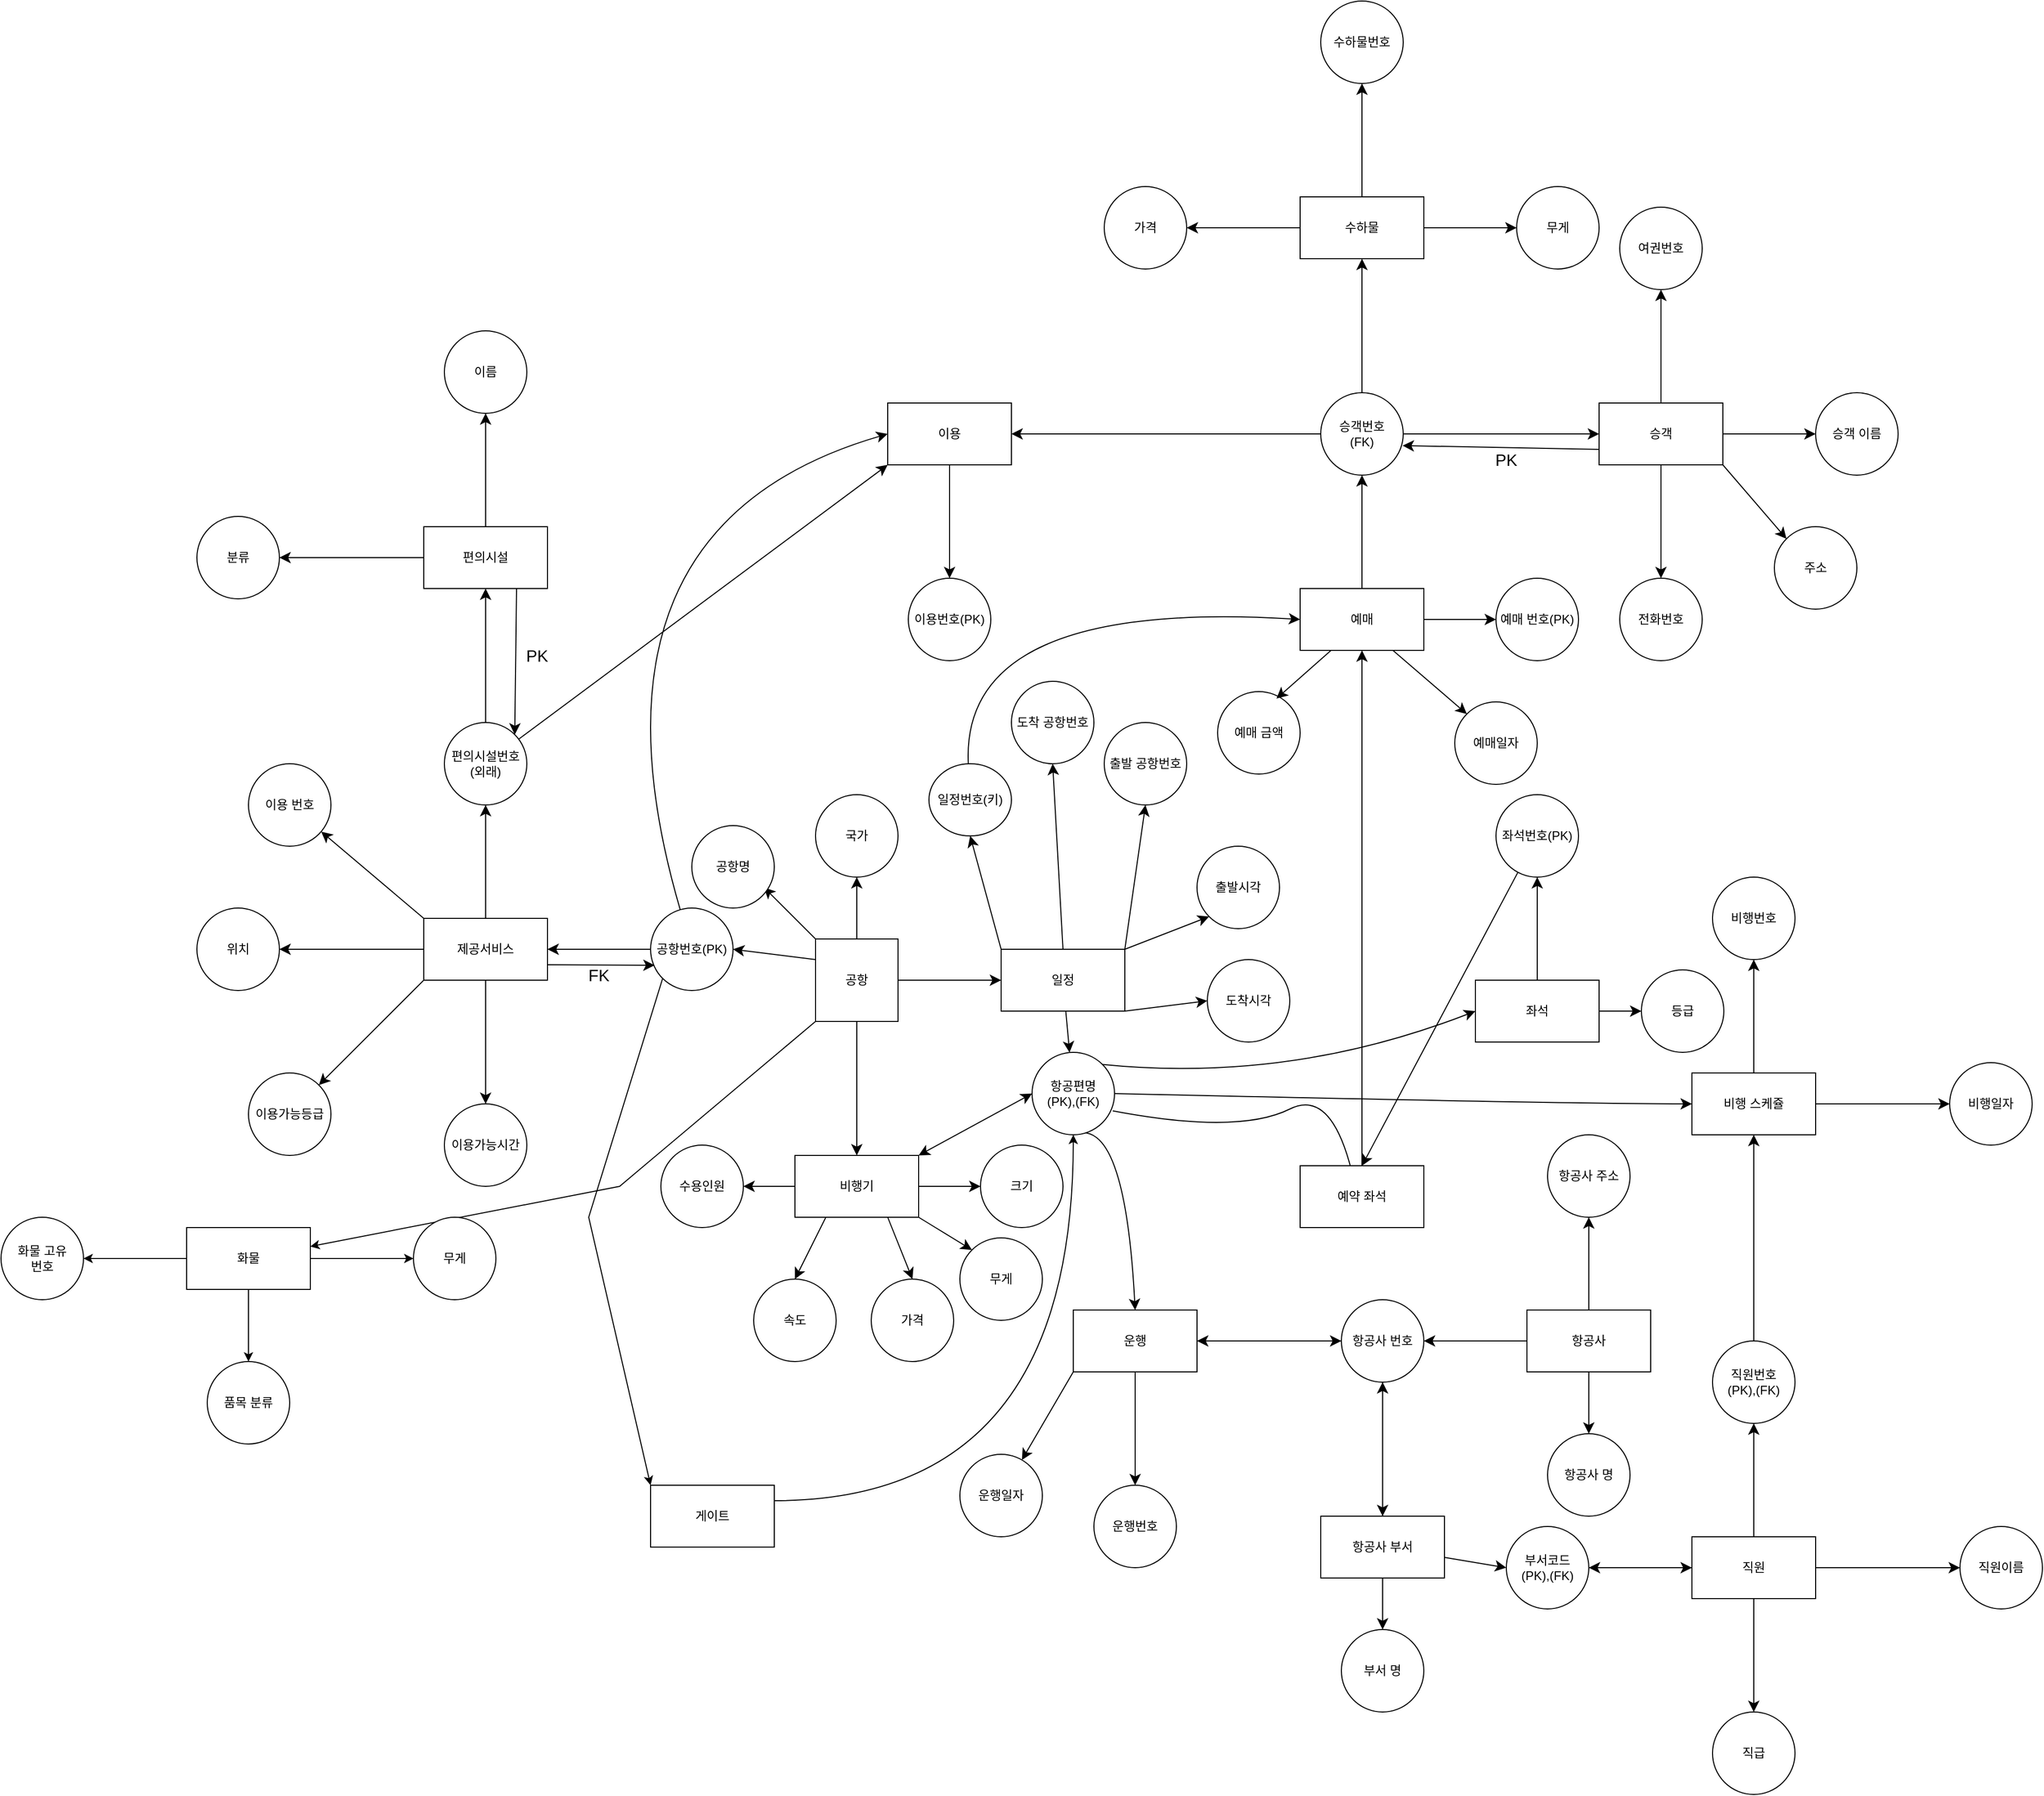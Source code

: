 <mxfile version="24.4.9" type="github">
  <diagram name="페이지-1" id="geKBbEWEFcXSWuYg8slL">
    <mxGraphModel dx="2420" dy="1989" grid="1" gridSize="10" guides="1" tooltips="1" connect="1" arrows="1" fold="1" page="1" pageScale="1" pageWidth="827" pageHeight="1169" math="0" shadow="0">
      <root>
        <mxCell id="0" />
        <mxCell id="1" parent="0" />
        <mxCell id="f2EloQLSNY7QdQ5oGlnk-49" style="edgeStyle=none;curved=1;rounded=0;orthogonalLoop=1;jettySize=auto;html=1;exitX=0.5;exitY=0;exitDx=0;exitDy=0;fontSize=12;startSize=8;endSize=8;entryX=0.5;entryY=1;entryDx=0;entryDy=0;" parent="1" source="ENQD_48EzkkRwFqRb7_J-4" target="f2EloQLSNY7QdQ5oGlnk-57" edge="1">
          <mxGeometry relative="1" as="geometry">
            <mxPoint x="490" y="310" as="targetPoint" />
          </mxGeometry>
        </mxCell>
        <mxCell id="f2EloQLSNY7QdQ5oGlnk-50" style="edgeStyle=none;curved=1;rounded=0;orthogonalLoop=1;jettySize=auto;html=1;exitX=0;exitY=0;exitDx=0;exitDy=0;fontSize=12;startSize=8;endSize=8;" parent="1" source="ENQD_48EzkkRwFqRb7_J-4" edge="1">
          <mxGeometry relative="1" as="geometry">
            <mxPoint x="310" y="310" as="targetPoint" />
          </mxGeometry>
        </mxCell>
        <mxCell id="f2EloQLSNY7QdQ5oGlnk-52" value="" style="edgeStyle=none;curved=1;rounded=0;orthogonalLoop=1;jettySize=auto;html=1;fontSize=12;startSize=8;endSize=8;" parent="1" source="ENQD_48EzkkRwFqRb7_J-4" target="f2EloQLSNY7QdQ5oGlnk-51" edge="1">
          <mxGeometry relative="1" as="geometry" />
        </mxCell>
        <mxCell id="f2EloQLSNY7QdQ5oGlnk-54" value="" style="edgeStyle=none;curved=1;rounded=0;orthogonalLoop=1;jettySize=auto;html=1;fontSize=12;startSize=8;endSize=8;" parent="1" source="ENQD_48EzkkRwFqRb7_J-4" target="f2EloQLSNY7QdQ5oGlnk-53" edge="1">
          <mxGeometry relative="1" as="geometry" />
        </mxCell>
        <mxCell id="f2EloQLSNY7QdQ5oGlnk-72" style="edgeStyle=none;curved=1;rounded=0;orthogonalLoop=1;jettySize=auto;html=1;exitX=0;exitY=0.25;exitDx=0;exitDy=0;fontSize=12;startSize=8;endSize=8;entryX=1;entryY=0.5;entryDx=0;entryDy=0;" parent="1" source="ENQD_48EzkkRwFqRb7_J-4" target="f2EloQLSNY7QdQ5oGlnk-73" edge="1">
          <mxGeometry relative="1" as="geometry">
            <mxPoint x="280" y="370" as="targetPoint" />
          </mxGeometry>
        </mxCell>
        <mxCell id="Eqzc0ICFEftdVkqXuRuC-3" style="edgeStyle=none;rounded=0;orthogonalLoop=1;jettySize=auto;html=1;exitX=0;exitY=1;exitDx=0;exitDy=0;" edge="1" parent="1" source="ENQD_48EzkkRwFqRb7_J-4" target="Eqzc0ICFEftdVkqXuRuC-4">
          <mxGeometry relative="1" as="geometry">
            <mxPoint x="-60" y="690" as="targetPoint" />
            <Array as="points">
              <mxPoint x="170" y="600" />
            </Array>
          </mxGeometry>
        </mxCell>
        <mxCell id="ENQD_48EzkkRwFqRb7_J-4" value="공항" style="whiteSpace=wrap;html=1;aspect=fixed;" parent="1" vertex="1">
          <mxGeometry x="360" y="360" width="80" height="80" as="geometry" />
        </mxCell>
        <mxCell id="f2EloQLSNY7QdQ5oGlnk-76" style="edgeStyle=none;curved=1;rounded=0;orthogonalLoop=1;jettySize=auto;html=1;exitX=1;exitY=1;exitDx=0;exitDy=0;fontSize=12;startSize=8;endSize=8;entryX=0;entryY=0;entryDx=0;entryDy=0;" parent="1" source="f2EloQLSNY7QdQ5oGlnk-51" target="f2EloQLSNY7QdQ5oGlnk-79" edge="1">
          <mxGeometry relative="1" as="geometry">
            <mxPoint x="510" y="670" as="targetPoint" />
          </mxGeometry>
        </mxCell>
        <mxCell id="f2EloQLSNY7QdQ5oGlnk-77" style="edgeStyle=none;curved=1;rounded=0;orthogonalLoop=1;jettySize=auto;html=1;exitX=0.75;exitY=1;exitDx=0;exitDy=0;fontSize=12;startSize=8;endSize=8;entryX=0.5;entryY=0;entryDx=0;entryDy=0;" parent="1" source="f2EloQLSNY7QdQ5oGlnk-51" target="f2EloQLSNY7QdQ5oGlnk-80" edge="1">
          <mxGeometry relative="1" as="geometry">
            <mxPoint x="430.105" y="690" as="targetPoint" />
          </mxGeometry>
        </mxCell>
        <mxCell id="f2EloQLSNY7QdQ5oGlnk-78" style="edgeStyle=none;curved=1;rounded=0;orthogonalLoop=1;jettySize=auto;html=1;exitX=0.25;exitY=1;exitDx=0;exitDy=0;fontSize=12;startSize=8;endSize=8;entryX=0.5;entryY=0;entryDx=0;entryDy=0;" parent="1" source="f2EloQLSNY7QdQ5oGlnk-51" target="f2EloQLSNY7QdQ5oGlnk-81" edge="1">
          <mxGeometry relative="1" as="geometry">
            <mxPoint x="370.105" y="690" as="targetPoint" />
          </mxGeometry>
        </mxCell>
        <mxCell id="f2EloQLSNY7QdQ5oGlnk-84" style="edgeStyle=none;curved=1;rounded=0;orthogonalLoop=1;jettySize=auto;html=1;entryX=0;entryY=0.5;entryDx=0;entryDy=0;fontSize=12;startSize=8;endSize=8;" parent="1" source="f2EloQLSNY7QdQ5oGlnk-51" target="f2EloQLSNY7QdQ5oGlnk-83" edge="1">
          <mxGeometry relative="1" as="geometry" />
        </mxCell>
        <mxCell id="f2EloQLSNY7QdQ5oGlnk-85" style="edgeStyle=none;curved=1;rounded=0;orthogonalLoop=1;jettySize=auto;html=1;fontSize=12;startSize=8;endSize=8;entryX=1;entryY=0.5;entryDx=0;entryDy=0;" parent="1" source="f2EloQLSNY7QdQ5oGlnk-51" target="f2EloQLSNY7QdQ5oGlnk-82" edge="1">
          <mxGeometry relative="1" as="geometry">
            <mxPoint x="300" y="600" as="targetPoint" />
          </mxGeometry>
        </mxCell>
        <mxCell id="f2EloQLSNY7QdQ5oGlnk-51" value="&lt;font style=&quot;vertical-align: inherit;&quot;&gt;&lt;font style=&quot;vertical-align: inherit;&quot;&gt;비행기&lt;/font&gt;&lt;/font&gt;" style="whiteSpace=wrap;html=1;" parent="1" vertex="1">
          <mxGeometry x="340" y="570" width="120" height="60" as="geometry" />
        </mxCell>
        <mxCell id="f2EloQLSNY7QdQ5oGlnk-61" value="" style="edgeStyle=none;curved=1;rounded=0;orthogonalLoop=1;jettySize=auto;html=1;fontSize=12;startSize=8;endSize=8;exitX=0;exitY=0;exitDx=0;exitDy=0;entryX=0.5;entryY=1;entryDx=0;entryDy=0;" parent="1" source="f2EloQLSNY7QdQ5oGlnk-53" target="f2EloQLSNY7QdQ5oGlnk-67" edge="1">
          <mxGeometry relative="1" as="geometry">
            <mxPoint x="510" y="270" as="targetPoint" />
          </mxGeometry>
        </mxCell>
        <mxCell id="f2EloQLSNY7QdQ5oGlnk-63" style="edgeStyle=none;curved=1;rounded=0;orthogonalLoop=1;jettySize=auto;html=1;exitX=1;exitY=0;exitDx=0;exitDy=0;fontSize=12;startSize=8;endSize=8;entryX=0;entryY=1;entryDx=0;entryDy=0;" parent="1" source="f2EloQLSNY7QdQ5oGlnk-53" target="f2EloQLSNY7QdQ5oGlnk-60" edge="1">
          <mxGeometry relative="1" as="geometry">
            <mxPoint x="700" y="470" as="targetPoint" />
          </mxGeometry>
        </mxCell>
        <mxCell id="f2EloQLSNY7QdQ5oGlnk-65" value="" style="edgeStyle=none;curved=1;rounded=0;orthogonalLoop=1;jettySize=auto;html=1;fontSize=12;startSize=8;endSize=8;" parent="1" source="f2EloQLSNY7QdQ5oGlnk-53" target="f2EloQLSNY7QdQ5oGlnk-64" edge="1">
          <mxGeometry relative="1" as="geometry" />
        </mxCell>
        <mxCell id="f2EloQLSNY7QdQ5oGlnk-68" style="edgeStyle=none;curved=1;rounded=0;orthogonalLoop=1;jettySize=auto;html=1;exitX=1;exitY=0;exitDx=0;exitDy=0;fontSize=12;startSize=8;endSize=8;entryX=0.5;entryY=1;entryDx=0;entryDy=0;" parent="1" source="f2EloQLSNY7QdQ5oGlnk-53" target="f2EloQLSNY7QdQ5oGlnk-66" edge="1">
          <mxGeometry relative="1" as="geometry">
            <mxPoint x="632" y="208" as="targetPoint" />
          </mxGeometry>
        </mxCell>
        <mxCell id="f2EloQLSNY7QdQ5oGlnk-69" style="edgeStyle=none;curved=1;rounded=0;orthogonalLoop=1;jettySize=auto;html=1;exitX=0.5;exitY=0;exitDx=0;exitDy=0;entryX=0.5;entryY=1;entryDx=0;entryDy=0;fontSize=12;startSize=8;endSize=8;" parent="1" source="f2EloQLSNY7QdQ5oGlnk-53" target="f2EloQLSNY7QdQ5oGlnk-71" edge="1">
          <mxGeometry relative="1" as="geometry" />
        </mxCell>
        <mxCell id="f2EloQLSNY7QdQ5oGlnk-70" style="edgeStyle=none;curved=1;rounded=0;orthogonalLoop=1;jettySize=auto;html=1;exitX=1;exitY=1;exitDx=0;exitDy=0;fontSize=12;startSize=8;endSize=8;entryX=0;entryY=0.5;entryDx=0;entryDy=0;" parent="1" source="f2EloQLSNY7QdQ5oGlnk-53" target="f2EloQLSNY7QdQ5oGlnk-62" edge="1">
          <mxGeometry relative="1" as="geometry">
            <mxPoint x="690" y="550" as="targetPoint" />
          </mxGeometry>
        </mxCell>
        <mxCell id="f2EloQLSNY7QdQ5oGlnk-53" value="&lt;font style=&quot;vertical-align: inherit;&quot;&gt;&lt;font style=&quot;vertical-align: inherit;&quot;&gt;일정&lt;/font&gt;&lt;/font&gt;" style="whiteSpace=wrap;html=1;" parent="1" vertex="1">
          <mxGeometry x="540" y="370" width="120" height="60" as="geometry" />
        </mxCell>
        <mxCell id="f2EloQLSNY7QdQ5oGlnk-57" value="&lt;font style=&quot;vertical-align: inherit;&quot;&gt;&lt;font style=&quot;vertical-align: inherit;&quot;&gt;국가&lt;/font&gt;&lt;/font&gt;" style="ellipse;whiteSpace=wrap;html=1;" parent="1" vertex="1">
          <mxGeometry x="360" y="220" width="80" height="80" as="geometry" />
        </mxCell>
        <mxCell id="f2EloQLSNY7QdQ5oGlnk-58" value="&lt;font style=&quot;vertical-align: inherit;&quot;&gt;&lt;font style=&quot;vertical-align: inherit;&quot;&gt;공항명&lt;/font&gt;&lt;/font&gt;" style="ellipse;whiteSpace=wrap;html=1;" parent="1" vertex="1">
          <mxGeometry x="240" y="250" width="80" height="80" as="geometry" />
        </mxCell>
        <mxCell id="f2EloQLSNY7QdQ5oGlnk-60" value="&lt;font style=&quot;vertical-align: inherit;&quot;&gt;&lt;font style=&quot;vertical-align: inherit;&quot;&gt;출발시각&lt;/font&gt;&lt;/font&gt;" style="ellipse;whiteSpace=wrap;html=1;" parent="1" vertex="1">
          <mxGeometry x="730" y="270" width="80" height="80" as="geometry" />
        </mxCell>
        <mxCell id="f2EloQLSNY7QdQ5oGlnk-62" value="&lt;font style=&quot;vertical-align: inherit;&quot;&gt;&lt;font style=&quot;vertical-align: inherit;&quot;&gt;&lt;font style=&quot;vertical-align: inherit;&quot;&gt;&lt;font style=&quot;vertical-align: inherit;&quot;&gt;도착시각&lt;/font&gt;&lt;/font&gt;&lt;/font&gt;&lt;/font&gt;" style="ellipse;whiteSpace=wrap;html=1;" parent="1" vertex="1">
          <mxGeometry x="740" y="380" width="80" height="80" as="geometry" />
        </mxCell>
        <mxCell id="f2EloQLSNY7QdQ5oGlnk-86" style="edgeStyle=none;curved=1;rounded=0;orthogonalLoop=1;jettySize=auto;html=1;exitX=0.5;exitY=1;exitDx=0;exitDy=0;fontSize=12;startSize=8;endSize=8;" parent="1" source="f2EloQLSNY7QdQ5oGlnk-64" edge="1">
          <mxGeometry relative="1" as="geometry">
            <mxPoint x="670" y="720" as="targetPoint" />
            <Array as="points">
              <mxPoint x="660" y="530" />
            </Array>
          </mxGeometry>
        </mxCell>
        <mxCell id="f2EloQLSNY7QdQ5oGlnk-120" style="edgeStyle=none;curved=1;rounded=0;orthogonalLoop=1;jettySize=auto;html=1;exitX=1;exitY=0.5;exitDx=0;exitDy=0;fontSize=12;startSize=8;endSize=8;entryX=0;entryY=0.5;entryDx=0;entryDy=0;" parent="1" source="f2EloQLSNY7QdQ5oGlnk-64" target="f2EloQLSNY7QdQ5oGlnk-122" edge="1">
          <mxGeometry relative="1" as="geometry">
            <mxPoint x="1200" y="520" as="targetPoint" />
            <Array as="points">
              <mxPoint x="1090" y="520" />
            </Array>
          </mxGeometry>
        </mxCell>
        <mxCell id="f2EloQLSNY7QdQ5oGlnk-128" style="edgeStyle=none;curved=1;rounded=0;orthogonalLoop=1;jettySize=auto;html=1;exitX=1;exitY=0;exitDx=0;exitDy=0;fontSize=12;startSize=8;endSize=8;entryX=0;entryY=0.5;entryDx=0;entryDy=0;" parent="1" source="f2EloQLSNY7QdQ5oGlnk-64" target="f2EloQLSNY7QdQ5oGlnk-129" edge="1">
          <mxGeometry relative="1" as="geometry">
            <mxPoint x="900" y="410" as="targetPoint" />
            <Array as="points">
              <mxPoint x="820" y="500" />
            </Array>
          </mxGeometry>
        </mxCell>
        <mxCell id="f2EloQLSNY7QdQ5oGlnk-64" value="&lt;font style=&quot;vertical-align: inherit;&quot;&gt;&lt;font style=&quot;vertical-align: inherit;&quot;&gt;항공편명&lt;/font&gt;&lt;/font&gt;&lt;div&gt;(PK),(FK)&lt;/div&gt;" style="ellipse;whiteSpace=wrap;html=1;" parent="1" vertex="1">
          <mxGeometry x="570" y="470" width="80" height="80" as="geometry" />
        </mxCell>
        <mxCell id="f2EloQLSNY7QdQ5oGlnk-66" value="&lt;font style=&quot;vertical-align: inherit;&quot;&gt;&lt;font style=&quot;vertical-align: inherit;&quot;&gt;&lt;font style=&quot;vertical-align: inherit;&quot;&gt;&lt;font style=&quot;vertical-align: inherit;&quot;&gt;출발 공항번호&lt;/font&gt;&lt;/font&gt;&lt;/font&gt;&lt;/font&gt;" style="ellipse;whiteSpace=wrap;html=1;" parent="1" vertex="1">
          <mxGeometry x="640" y="150" width="80" height="80" as="geometry" />
        </mxCell>
        <mxCell id="f2EloQLSNY7QdQ5oGlnk-145" style="edgeStyle=none;curved=1;rounded=0;orthogonalLoop=1;jettySize=auto;html=1;entryX=0;entryY=0.5;entryDx=0;entryDy=0;fontSize=12;startSize=8;endSize=8;" parent="1" source="f2EloQLSNY7QdQ5oGlnk-67" target="f2EloQLSNY7QdQ5oGlnk-143" edge="1">
          <mxGeometry relative="1" as="geometry">
            <Array as="points">
              <mxPoint x="500" y="30" />
            </Array>
          </mxGeometry>
        </mxCell>
        <mxCell id="f2EloQLSNY7QdQ5oGlnk-67" value="&lt;font style=&quot;vertical-align: inherit;&quot;&gt;&lt;font style=&quot;vertical-align: inherit;&quot;&gt;&lt;font style=&quot;vertical-align: inherit;&quot;&gt;&lt;font style=&quot;vertical-align: inherit;&quot;&gt;&lt;font style=&quot;vertical-align: inherit;&quot;&gt;&lt;font style=&quot;vertical-align: inherit;&quot;&gt;일정번호(키)&lt;/font&gt;&lt;/font&gt;&lt;/font&gt;&lt;/font&gt;&lt;/font&gt;&lt;/font&gt;" style="ellipse;whiteSpace=wrap;html=1;" parent="1" vertex="1">
          <mxGeometry x="470" y="190" width="80" height="70" as="geometry" />
        </mxCell>
        <mxCell id="f2EloQLSNY7QdQ5oGlnk-71" value="&lt;font style=&quot;vertical-align: inherit;&quot;&gt;&lt;font style=&quot;vertical-align: inherit;&quot;&gt;&lt;font style=&quot;vertical-align: inherit;&quot;&gt;&lt;font style=&quot;vertical-align: inherit;&quot;&gt;&lt;font style=&quot;vertical-align: inherit;&quot;&gt;&lt;font style=&quot;vertical-align: inherit;&quot;&gt;도착 공항번호&lt;/font&gt;&lt;/font&gt;&lt;/font&gt;&lt;/font&gt;&lt;/font&gt;&lt;/font&gt;" style="ellipse;whiteSpace=wrap;html=1;" parent="1" vertex="1">
          <mxGeometry x="550" y="110" width="80" height="80" as="geometry" />
        </mxCell>
        <mxCell id="f2EloQLSNY7QdQ5oGlnk-175" style="edgeStyle=none;curved=1;rounded=0;orthogonalLoop=1;jettySize=auto;html=1;fontSize=12;startSize=8;endSize=8;entryX=0;entryY=0.5;entryDx=0;entryDy=0;" parent="1" source="f2EloQLSNY7QdQ5oGlnk-73" target="f2EloQLSNY7QdQ5oGlnk-177" edge="1">
          <mxGeometry relative="1" as="geometry">
            <mxPoint x="410" y="-120" as="targetPoint" />
            <Array as="points">
              <mxPoint x="120" y="-40" />
            </Array>
          </mxGeometry>
        </mxCell>
        <mxCell id="f2EloQLSNY7QdQ5oGlnk-184" value="" style="edgeStyle=none;curved=1;rounded=0;orthogonalLoop=1;jettySize=auto;html=1;fontSize=12;startSize=8;endSize=8;" parent="1" source="f2EloQLSNY7QdQ5oGlnk-73" target="f2EloQLSNY7QdQ5oGlnk-183" edge="1">
          <mxGeometry relative="1" as="geometry" />
        </mxCell>
        <mxCell id="Eqzc0ICFEftdVkqXuRuC-14" style="edgeStyle=none;rounded=0;orthogonalLoop=1;jettySize=auto;html=1;exitX=0;exitY=1;exitDx=0;exitDy=0;entryX=0;entryY=0;entryDx=0;entryDy=0;" edge="1" parent="1" source="f2EloQLSNY7QdQ5oGlnk-73" target="Eqzc0ICFEftdVkqXuRuC-1">
          <mxGeometry relative="1" as="geometry">
            <Array as="points">
              <mxPoint x="140" y="630" />
            </Array>
          </mxGeometry>
        </mxCell>
        <mxCell id="f2EloQLSNY7QdQ5oGlnk-73" value="&lt;font style=&quot;vertical-align: inherit;&quot;&gt;&lt;font style=&quot;vertical-align: inherit;&quot;&gt;&lt;font style=&quot;vertical-align: inherit;&quot;&gt;&lt;font style=&quot;vertical-align: inherit;&quot;&gt;&lt;font style=&quot;vertical-align: inherit;&quot;&gt;&lt;font style=&quot;vertical-align: inherit;&quot;&gt;공항번호(PK)&lt;/font&gt;&lt;/font&gt;&lt;/font&gt;&lt;/font&gt;&lt;/font&gt;&lt;/font&gt;" style="ellipse;whiteSpace=wrap;html=1;" parent="1" vertex="1">
          <mxGeometry x="200" y="330" width="80" height="80" as="geometry" />
        </mxCell>
        <mxCell id="f2EloQLSNY7QdQ5oGlnk-75" value="" style="endArrow=classic;startArrow=classic;html=1;rounded=0;fontSize=12;startSize=8;endSize=8;curved=1;exitX=1;exitY=0;exitDx=0;exitDy=0;entryX=0;entryY=0.5;entryDx=0;entryDy=0;" parent="1" source="f2EloQLSNY7QdQ5oGlnk-51" target="f2EloQLSNY7QdQ5oGlnk-64" edge="1">
          <mxGeometry width="50" height="50" relative="1" as="geometry">
            <mxPoint x="500" y="540" as="sourcePoint" />
            <mxPoint x="550" y="490" as="targetPoint" />
          </mxGeometry>
        </mxCell>
        <mxCell id="f2EloQLSNY7QdQ5oGlnk-79" value="&lt;font style=&quot;vertical-align: inherit;&quot;&gt;&lt;font style=&quot;vertical-align: inherit;&quot;&gt;무게&lt;/font&gt;&lt;/font&gt;" style="ellipse;whiteSpace=wrap;html=1;" parent="1" vertex="1">
          <mxGeometry x="500" y="650" width="80" height="80" as="geometry" />
        </mxCell>
        <mxCell id="f2EloQLSNY7QdQ5oGlnk-80" value="&lt;font style=&quot;vertical-align: inherit;&quot;&gt;&lt;font style=&quot;vertical-align: inherit;&quot;&gt;&lt;font style=&quot;vertical-align: inherit;&quot;&gt;&lt;font style=&quot;vertical-align: inherit;&quot;&gt;&lt;font style=&quot;vertical-align: inherit;&quot;&gt;&lt;font style=&quot;vertical-align: inherit;&quot;&gt;&lt;font style=&quot;vertical-align: inherit;&quot;&gt;&lt;font style=&quot;vertical-align: inherit;&quot;&gt;가격&lt;/font&gt;&lt;/font&gt;&lt;/font&gt;&lt;/font&gt;&lt;/font&gt;&lt;/font&gt;&lt;/font&gt;&lt;/font&gt;" style="ellipse;whiteSpace=wrap;html=1;" parent="1" vertex="1">
          <mxGeometry x="414" y="690" width="80" height="80" as="geometry" />
        </mxCell>
        <mxCell id="f2EloQLSNY7QdQ5oGlnk-81" value="&lt;font style=&quot;vertical-align: inherit;&quot;&gt;&lt;font style=&quot;vertical-align: inherit;&quot;&gt;&lt;font style=&quot;vertical-align: inherit;&quot;&gt;&lt;font style=&quot;vertical-align: inherit;&quot;&gt;&lt;font style=&quot;vertical-align: inherit;&quot;&gt;&lt;font style=&quot;vertical-align: inherit;&quot;&gt;&lt;font style=&quot;vertical-align: inherit;&quot;&gt;&lt;font style=&quot;vertical-align: inherit;&quot;&gt;속도&lt;/font&gt;&lt;/font&gt;&lt;/font&gt;&lt;/font&gt;&lt;/font&gt;&lt;/font&gt;&lt;/font&gt;&lt;/font&gt;" style="ellipse;whiteSpace=wrap;html=1;" parent="1" vertex="1">
          <mxGeometry x="300" y="690" width="80" height="80" as="geometry" />
        </mxCell>
        <mxCell id="f2EloQLSNY7QdQ5oGlnk-82" value="&lt;font style=&quot;vertical-align: inherit;&quot;&gt;&lt;font style=&quot;vertical-align: inherit;&quot;&gt;&lt;font style=&quot;vertical-align: inherit;&quot;&gt;&lt;font style=&quot;vertical-align: inherit;&quot;&gt;&lt;font style=&quot;vertical-align: inherit;&quot;&gt;&lt;font style=&quot;vertical-align: inherit;&quot;&gt;&lt;font style=&quot;vertical-align: inherit;&quot;&gt;&lt;font style=&quot;vertical-align: inherit;&quot;&gt;수용인원&lt;/font&gt;&lt;/font&gt;&lt;/font&gt;&lt;/font&gt;&lt;/font&gt;&lt;/font&gt;&lt;/font&gt;&lt;/font&gt;" style="ellipse;whiteSpace=wrap;html=1;" parent="1" vertex="1">
          <mxGeometry x="210" y="560" width="80" height="80" as="geometry" />
        </mxCell>
        <mxCell id="f2EloQLSNY7QdQ5oGlnk-83" value="&lt;font style=&quot;vertical-align: inherit;&quot;&gt;&lt;font style=&quot;vertical-align: inherit;&quot;&gt;&lt;font style=&quot;vertical-align: inherit;&quot;&gt;&lt;font style=&quot;vertical-align: inherit;&quot;&gt;&lt;font style=&quot;vertical-align: inherit;&quot;&gt;&lt;font style=&quot;vertical-align: inherit;&quot;&gt;&lt;font style=&quot;vertical-align: inherit;&quot;&gt;&lt;font style=&quot;vertical-align: inherit;&quot;&gt;&lt;font style=&quot;vertical-align: inherit;&quot;&gt;&lt;font style=&quot;vertical-align: inherit;&quot;&gt;크기&lt;/font&gt;&lt;/font&gt;&lt;/font&gt;&lt;/font&gt;&lt;/font&gt;&lt;/font&gt;&lt;/font&gt;&lt;/font&gt;&lt;/font&gt;&lt;/font&gt;" style="ellipse;whiteSpace=wrap;html=1;" parent="1" vertex="1">
          <mxGeometry x="520" y="560" width="80" height="80" as="geometry" />
        </mxCell>
        <mxCell id="f2EloQLSNY7QdQ5oGlnk-89" value="" style="edgeStyle=none;curved=1;rounded=0;orthogonalLoop=1;jettySize=auto;html=1;fontSize=12;startSize=8;endSize=8;" parent="1" source="f2EloQLSNY7QdQ5oGlnk-87" target="f2EloQLSNY7QdQ5oGlnk-88" edge="1">
          <mxGeometry relative="1" as="geometry" />
        </mxCell>
        <mxCell id="f2EloQLSNY7QdQ5oGlnk-94" value="" style="edgeStyle=none;curved=1;rounded=0;orthogonalLoop=1;jettySize=auto;html=1;fontSize=12;startSize=8;endSize=8;" parent="1" source="f2EloQLSNY7QdQ5oGlnk-87" target="f2EloQLSNY7QdQ5oGlnk-93" edge="1">
          <mxGeometry relative="1" as="geometry" />
        </mxCell>
        <mxCell id="f2EloQLSNY7QdQ5oGlnk-87" value="&lt;font style=&quot;vertical-align: inherit;&quot;&gt;&lt;font style=&quot;vertical-align: inherit;&quot;&gt;&lt;font style=&quot;vertical-align: inherit;&quot;&gt;&lt;font style=&quot;vertical-align: inherit;&quot;&gt;&lt;font style=&quot;vertical-align: inherit;&quot;&gt;&lt;font style=&quot;vertical-align: inherit;&quot;&gt;&lt;font style=&quot;vertical-align: inherit;&quot;&gt;&lt;font style=&quot;vertical-align: inherit;&quot;&gt;&lt;font style=&quot;vertical-align: inherit;&quot;&gt;&lt;font style=&quot;vertical-align: inherit;&quot;&gt;운행&lt;/font&gt;&lt;/font&gt;&lt;/font&gt;&lt;/font&gt;&lt;/font&gt;&lt;/font&gt;&lt;/font&gt;&lt;/font&gt;&lt;/font&gt;&lt;/font&gt;" style="whiteSpace=wrap;html=1;" parent="1" vertex="1">
          <mxGeometry x="610" y="720" width="120" height="60" as="geometry" />
        </mxCell>
        <mxCell id="f2EloQLSNY7QdQ5oGlnk-88" value="&lt;font style=&quot;vertical-align: inherit;&quot;&gt;&lt;font style=&quot;vertical-align: inherit;&quot;&gt;&lt;font style=&quot;vertical-align: inherit;&quot;&gt;&lt;font style=&quot;vertical-align: inherit;&quot;&gt;운행번호&lt;/font&gt;&lt;/font&gt;&lt;/font&gt;&lt;/font&gt;" style="ellipse;whiteSpace=wrap;html=1;" parent="1" vertex="1">
          <mxGeometry x="630" y="890" width="80" height="80" as="geometry" />
        </mxCell>
        <mxCell id="f2EloQLSNY7QdQ5oGlnk-91" value="" style="edgeStyle=none;curved=1;rounded=0;orthogonalLoop=1;jettySize=auto;html=1;fontSize=12;startSize=8;endSize=8;" parent="1" target="f2EloQLSNY7QdQ5oGlnk-92" edge="1">
          <mxGeometry relative="1" as="geometry">
            <mxPoint x="610" y="780" as="sourcePoint" />
          </mxGeometry>
        </mxCell>
        <mxCell id="f2EloQLSNY7QdQ5oGlnk-92" value="&lt;font style=&quot;vertical-align: inherit;&quot;&gt;&lt;font style=&quot;vertical-align: inherit;&quot;&gt;운행일자&lt;/font&gt;&lt;/font&gt;" style="ellipse;whiteSpace=wrap;html=1;" parent="1" vertex="1">
          <mxGeometry x="500" y="860" width="80" height="80" as="geometry" />
        </mxCell>
        <mxCell id="f2EloQLSNY7QdQ5oGlnk-95" style="edgeStyle=none;curved=1;rounded=0;orthogonalLoop=1;jettySize=auto;html=1;entryX=1;entryY=0.5;entryDx=0;entryDy=0;fontSize=12;startSize=8;endSize=8;" parent="1" source="f2EloQLSNY7QdQ5oGlnk-93" target="f2EloQLSNY7QdQ5oGlnk-87" edge="1">
          <mxGeometry relative="1" as="geometry" />
        </mxCell>
        <mxCell id="f2EloQLSNY7QdQ5oGlnk-105" value="" style="edgeStyle=none;curved=1;rounded=0;orthogonalLoop=1;jettySize=auto;html=1;fontSize=12;startSize=8;endSize=8;" parent="1" source="f2EloQLSNY7QdQ5oGlnk-93" target="f2EloQLSNY7QdQ5oGlnk-104" edge="1">
          <mxGeometry relative="1" as="geometry" />
        </mxCell>
        <mxCell id="f2EloQLSNY7QdQ5oGlnk-93" value="&lt;font style=&quot;vertical-align: inherit;&quot;&gt;&lt;font style=&quot;vertical-align: inherit;&quot;&gt;항공사 번호&lt;/font&gt;&lt;/font&gt;" style="ellipse;whiteSpace=wrap;html=1;" parent="1" vertex="1">
          <mxGeometry x="870" y="710" width="80" height="80" as="geometry" />
        </mxCell>
        <mxCell id="f2EloQLSNY7QdQ5oGlnk-99" style="edgeStyle=none;curved=1;rounded=0;orthogonalLoop=1;jettySize=auto;html=1;exitX=0;exitY=0.5;exitDx=0;exitDy=0;entryX=1;entryY=0.5;entryDx=0;entryDy=0;fontSize=12;startSize=8;endSize=8;" parent="1" source="f2EloQLSNY7QdQ5oGlnk-96" target="f2EloQLSNY7QdQ5oGlnk-93" edge="1">
          <mxGeometry relative="1" as="geometry" />
        </mxCell>
        <mxCell id="f2EloQLSNY7QdQ5oGlnk-101" value="" style="edgeStyle=none;curved=1;rounded=0;orthogonalLoop=1;jettySize=auto;html=1;fontSize=12;startSize=8;endSize=8;" parent="1" source="f2EloQLSNY7QdQ5oGlnk-96" target="f2EloQLSNY7QdQ5oGlnk-100" edge="1">
          <mxGeometry relative="1" as="geometry" />
        </mxCell>
        <mxCell id="f2EloQLSNY7QdQ5oGlnk-103" value="" style="edgeStyle=none;curved=1;rounded=0;orthogonalLoop=1;jettySize=auto;html=1;fontSize=12;startSize=8;endSize=8;" parent="1" source="f2EloQLSNY7QdQ5oGlnk-96" target="f2EloQLSNY7QdQ5oGlnk-102" edge="1">
          <mxGeometry relative="1" as="geometry" />
        </mxCell>
        <mxCell id="f2EloQLSNY7QdQ5oGlnk-96" value="&lt;font style=&quot;vertical-align: inherit;&quot;&gt;&lt;font style=&quot;vertical-align: inherit;&quot;&gt;항공사&lt;/font&gt;&lt;/font&gt;" style="whiteSpace=wrap;html=1;" parent="1" vertex="1">
          <mxGeometry x="1050" y="720" width="120" height="60" as="geometry" />
        </mxCell>
        <mxCell id="f2EloQLSNY7QdQ5oGlnk-100" value="&lt;font style=&quot;vertical-align: inherit;&quot;&gt;&lt;font style=&quot;vertical-align: inherit;&quot;&gt;항공사 명&lt;/font&gt;&lt;/font&gt;" style="ellipse;whiteSpace=wrap;html=1;" parent="1" vertex="1">
          <mxGeometry x="1070" y="840" width="80" height="80" as="geometry" />
        </mxCell>
        <mxCell id="f2EloQLSNY7QdQ5oGlnk-102" value="&lt;font style=&quot;vertical-align: inherit;&quot;&gt;&lt;font style=&quot;vertical-align: inherit;&quot;&gt;항공사 주소&lt;/font&gt;&lt;/font&gt;" style="ellipse;whiteSpace=wrap;html=1;" parent="1" vertex="1">
          <mxGeometry x="1070" y="550" width="80" height="80" as="geometry" />
        </mxCell>
        <mxCell id="f2EloQLSNY7QdQ5oGlnk-106" style="edgeStyle=none;curved=1;rounded=0;orthogonalLoop=1;jettySize=auto;html=1;entryX=0.5;entryY=1;entryDx=0;entryDy=0;fontSize=12;startSize=8;endSize=8;" parent="1" source="f2EloQLSNY7QdQ5oGlnk-104" target="f2EloQLSNY7QdQ5oGlnk-93" edge="1">
          <mxGeometry relative="1" as="geometry" />
        </mxCell>
        <mxCell id="f2EloQLSNY7QdQ5oGlnk-107" style="edgeStyle=none;curved=1;rounded=0;orthogonalLoop=1;jettySize=auto;html=1;fontSize=12;startSize=8;endSize=8;entryX=0;entryY=0.5;entryDx=0;entryDy=0;" parent="1" source="f2EloQLSNY7QdQ5oGlnk-104" target="f2EloQLSNY7QdQ5oGlnk-108" edge="1">
          <mxGeometry relative="1" as="geometry">
            <mxPoint x="1030" y="950" as="targetPoint" />
          </mxGeometry>
        </mxCell>
        <mxCell id="f2EloQLSNY7QdQ5oGlnk-110" style="edgeStyle=none;curved=1;rounded=0;orthogonalLoop=1;jettySize=auto;html=1;exitX=0.5;exitY=1;exitDx=0;exitDy=0;entryX=0.5;entryY=0;entryDx=0;entryDy=0;fontSize=12;startSize=8;endSize=8;" parent="1" source="f2EloQLSNY7QdQ5oGlnk-104" target="f2EloQLSNY7QdQ5oGlnk-109" edge="1">
          <mxGeometry relative="1" as="geometry" />
        </mxCell>
        <mxCell id="f2EloQLSNY7QdQ5oGlnk-104" value="&lt;font style=&quot;vertical-align: inherit;&quot;&gt;&lt;font style=&quot;vertical-align: inherit;&quot;&gt;항공사 부서&lt;/font&gt;&lt;/font&gt;" style="whiteSpace=wrap;html=1;" parent="1" vertex="1">
          <mxGeometry x="850" y="920" width="120" height="60" as="geometry" />
        </mxCell>
        <mxCell id="f2EloQLSNY7QdQ5oGlnk-112" value="" style="edgeStyle=none;curved=1;rounded=0;orthogonalLoop=1;jettySize=auto;html=1;fontSize=12;startSize=8;endSize=8;" parent="1" source="f2EloQLSNY7QdQ5oGlnk-108" target="f2EloQLSNY7QdQ5oGlnk-111" edge="1">
          <mxGeometry relative="1" as="geometry" />
        </mxCell>
        <mxCell id="f2EloQLSNY7QdQ5oGlnk-108" value="&lt;font style=&quot;vertical-align: inherit;&quot;&gt;&lt;font style=&quot;vertical-align: inherit;&quot;&gt;&lt;font style=&quot;vertical-align: inherit;&quot;&gt;&lt;font style=&quot;vertical-align: inherit;&quot;&gt;부서코드&lt;br&gt;(PK),(FK)&lt;/font&gt;&lt;/font&gt;&lt;/font&gt;&lt;/font&gt;" style="ellipse;whiteSpace=wrap;html=1;" parent="1" vertex="1">
          <mxGeometry x="1030" y="930" width="80" height="80" as="geometry" />
        </mxCell>
        <mxCell id="f2EloQLSNY7QdQ5oGlnk-109" value="&lt;font style=&quot;vertical-align: inherit;&quot;&gt;&lt;font style=&quot;vertical-align: inherit;&quot;&gt;&lt;font style=&quot;vertical-align: inherit;&quot;&gt;&lt;font style=&quot;vertical-align: inherit;&quot;&gt;부서 명&lt;/font&gt;&lt;/font&gt;&lt;/font&gt;&lt;/font&gt;" style="ellipse;whiteSpace=wrap;html=1;" parent="1" vertex="1">
          <mxGeometry x="870" y="1030" width="80" height="80" as="geometry" />
        </mxCell>
        <mxCell id="f2EloQLSNY7QdQ5oGlnk-114" value="" style="edgeStyle=none;curved=1;rounded=0;orthogonalLoop=1;jettySize=auto;html=1;fontSize=12;startSize=8;endSize=8;" parent="1" source="f2EloQLSNY7QdQ5oGlnk-111" target="f2EloQLSNY7QdQ5oGlnk-113" edge="1">
          <mxGeometry relative="1" as="geometry" />
        </mxCell>
        <mxCell id="f2EloQLSNY7QdQ5oGlnk-115" style="edgeStyle=none;curved=1;rounded=0;orthogonalLoop=1;jettySize=auto;html=1;fontSize=12;startSize=8;endSize=8;" parent="1" source="f2EloQLSNY7QdQ5oGlnk-111" target="f2EloQLSNY7QdQ5oGlnk-108" edge="1">
          <mxGeometry relative="1" as="geometry" />
        </mxCell>
        <mxCell id="f2EloQLSNY7QdQ5oGlnk-117" value="" style="edgeStyle=none;curved=1;rounded=0;orthogonalLoop=1;jettySize=auto;html=1;fontSize=12;startSize=8;endSize=8;" parent="1" source="f2EloQLSNY7QdQ5oGlnk-111" target="f2EloQLSNY7QdQ5oGlnk-116" edge="1">
          <mxGeometry relative="1" as="geometry" />
        </mxCell>
        <mxCell id="f2EloQLSNY7QdQ5oGlnk-119" value="" style="edgeStyle=none;curved=1;rounded=0;orthogonalLoop=1;jettySize=auto;html=1;fontSize=12;startSize=8;endSize=8;" parent="1" source="f2EloQLSNY7QdQ5oGlnk-111" target="f2EloQLSNY7QdQ5oGlnk-118" edge="1">
          <mxGeometry relative="1" as="geometry" />
        </mxCell>
        <mxCell id="f2EloQLSNY7QdQ5oGlnk-111" value="&lt;font style=&quot;vertical-align: inherit;&quot;&gt;&lt;font style=&quot;vertical-align: inherit;&quot;&gt;직원&lt;/font&gt;&lt;/font&gt;" style="whiteSpace=wrap;html=1;" parent="1" vertex="1">
          <mxGeometry x="1210" y="940" width="120" height="60" as="geometry" />
        </mxCell>
        <mxCell id="f2EloQLSNY7QdQ5oGlnk-121" style="edgeStyle=none;curved=1;rounded=0;orthogonalLoop=1;jettySize=auto;html=1;fontSize=12;startSize=8;endSize=8;entryX=0.5;entryY=1;entryDx=0;entryDy=0;" parent="1" source="f2EloQLSNY7QdQ5oGlnk-113" target="f2EloQLSNY7QdQ5oGlnk-122" edge="1">
          <mxGeometry relative="1" as="geometry">
            <mxPoint x="1260" y="550" as="targetPoint" />
          </mxGeometry>
        </mxCell>
        <mxCell id="f2EloQLSNY7QdQ5oGlnk-113" value="&lt;font style=&quot;vertical-align: inherit;&quot;&gt;&lt;font style=&quot;vertical-align: inherit;&quot;&gt;직원번호&lt;/font&gt;&lt;/font&gt;&lt;div&gt;&lt;font style=&quot;vertical-align: inherit;&quot;&gt;&lt;font style=&quot;vertical-align: inherit;&quot;&gt;(PK),(FK)&lt;/font&gt;&lt;/font&gt;&lt;/div&gt;" style="ellipse;whiteSpace=wrap;html=1;" parent="1" vertex="1">
          <mxGeometry x="1230" y="750" width="80" height="80" as="geometry" />
        </mxCell>
        <mxCell id="f2EloQLSNY7QdQ5oGlnk-116" value="&lt;font style=&quot;vertical-align: inherit;&quot;&gt;&lt;font style=&quot;vertical-align: inherit;&quot;&gt;&lt;font style=&quot;vertical-align: inherit;&quot;&gt;&lt;font style=&quot;vertical-align: inherit;&quot;&gt;직급&lt;/font&gt;&lt;/font&gt;&lt;/font&gt;&lt;/font&gt;" style="ellipse;whiteSpace=wrap;html=1;" parent="1" vertex="1">
          <mxGeometry x="1230" y="1110" width="80" height="80" as="geometry" />
        </mxCell>
        <mxCell id="f2EloQLSNY7QdQ5oGlnk-118" value="&lt;font style=&quot;vertical-align: inherit;&quot;&gt;&lt;font style=&quot;vertical-align: inherit;&quot;&gt;직원이름&lt;/font&gt;&lt;/font&gt;" style="ellipse;whiteSpace=wrap;html=1;" parent="1" vertex="1">
          <mxGeometry x="1470" y="930" width="80" height="80" as="geometry" />
        </mxCell>
        <mxCell id="f2EloQLSNY7QdQ5oGlnk-124" value="" style="edgeStyle=none;curved=1;rounded=0;orthogonalLoop=1;jettySize=auto;html=1;fontSize=12;startSize=8;endSize=8;" parent="1" source="f2EloQLSNY7QdQ5oGlnk-122" target="f2EloQLSNY7QdQ5oGlnk-123" edge="1">
          <mxGeometry relative="1" as="geometry" />
        </mxCell>
        <mxCell id="f2EloQLSNY7QdQ5oGlnk-126" value="" style="edgeStyle=none;curved=1;rounded=0;orthogonalLoop=1;jettySize=auto;html=1;fontSize=12;startSize=8;endSize=8;" parent="1" source="f2EloQLSNY7QdQ5oGlnk-122" target="f2EloQLSNY7QdQ5oGlnk-125" edge="1">
          <mxGeometry relative="1" as="geometry" />
        </mxCell>
        <mxCell id="f2EloQLSNY7QdQ5oGlnk-122" value="&lt;font style=&quot;vertical-align: inherit;&quot;&gt;&lt;font style=&quot;vertical-align: inherit;&quot;&gt;&lt;font style=&quot;vertical-align: inherit;&quot;&gt;&lt;font style=&quot;vertical-align: inherit;&quot;&gt;비행 스케쥴&lt;/font&gt;&lt;/font&gt;&lt;/font&gt;&lt;/font&gt;" style="whiteSpace=wrap;html=1;" parent="1" vertex="1">
          <mxGeometry x="1210" y="490" width="120" height="60" as="geometry" />
        </mxCell>
        <mxCell id="f2EloQLSNY7QdQ5oGlnk-123" value="&lt;font style=&quot;vertical-align: inherit;&quot;&gt;&lt;font style=&quot;vertical-align: inherit;&quot;&gt;비행번호&lt;/font&gt;&lt;/font&gt;" style="ellipse;whiteSpace=wrap;html=1;" parent="1" vertex="1">
          <mxGeometry x="1230" y="300" width="80" height="80" as="geometry" />
        </mxCell>
        <mxCell id="f2EloQLSNY7QdQ5oGlnk-125" value="&lt;font style=&quot;vertical-align: inherit;&quot;&gt;&lt;font style=&quot;vertical-align: inherit;&quot;&gt;비행일자&lt;/font&gt;&lt;/font&gt;" style="ellipse;whiteSpace=wrap;html=1;" parent="1" vertex="1">
          <mxGeometry x="1460" y="480" width="80" height="80" as="geometry" />
        </mxCell>
        <mxCell id="f2EloQLSNY7QdQ5oGlnk-131" value="" style="edgeStyle=none;curved=1;rounded=0;orthogonalLoop=1;jettySize=auto;html=1;fontSize=12;startSize=8;endSize=8;" parent="1" source="f2EloQLSNY7QdQ5oGlnk-129" target="f2EloQLSNY7QdQ5oGlnk-130" edge="1">
          <mxGeometry relative="1" as="geometry" />
        </mxCell>
        <mxCell id="f2EloQLSNY7QdQ5oGlnk-142" value="" style="edgeStyle=none;curved=1;rounded=0;orthogonalLoop=1;jettySize=auto;html=1;fontSize=12;startSize=8;endSize=8;" parent="1" source="f2EloQLSNY7QdQ5oGlnk-129" target="f2EloQLSNY7QdQ5oGlnk-141" edge="1">
          <mxGeometry relative="1" as="geometry" />
        </mxCell>
        <mxCell id="f2EloQLSNY7QdQ5oGlnk-129" value="&lt;font style=&quot;vertical-align: inherit;&quot;&gt;&lt;font style=&quot;vertical-align: inherit;&quot;&gt;&lt;font style=&quot;vertical-align: inherit;&quot;&gt;&lt;font style=&quot;vertical-align: inherit;&quot;&gt;&lt;font style=&quot;vertical-align: inherit;&quot;&gt;&lt;font style=&quot;vertical-align: inherit;&quot;&gt;&lt;font style=&quot;vertical-align: inherit;&quot;&gt;&lt;font style=&quot;vertical-align: inherit;&quot;&gt;좌석&lt;/font&gt;&lt;/font&gt;&lt;/font&gt;&lt;/font&gt;&lt;/font&gt;&lt;/font&gt;&lt;/font&gt;&lt;/font&gt;" style="whiteSpace=wrap;html=1;" parent="1" vertex="1">
          <mxGeometry x="1000" y="400" width="120" height="60" as="geometry" />
        </mxCell>
        <mxCell id="f2EloQLSNY7QdQ5oGlnk-137" value="" style="edgeStyle=none;curved=1;rounded=0;orthogonalLoop=1;jettySize=auto;html=1;fontSize=12;startSize=8;endSize=8;entryX=0.5;entryY=0;entryDx=0;entryDy=0;" parent="1" source="f2EloQLSNY7QdQ5oGlnk-130" target="f2EloQLSNY7QdQ5oGlnk-139" edge="1">
          <mxGeometry relative="1" as="geometry">
            <mxPoint x="885.882" y="120" as="targetPoint" />
          </mxGeometry>
        </mxCell>
        <mxCell id="f2EloQLSNY7QdQ5oGlnk-130" value="&lt;font style=&quot;vertical-align: inherit;&quot;&gt;&lt;font style=&quot;vertical-align: inherit;&quot;&gt;좌석번호(PK)&lt;/font&gt;&lt;/font&gt;" style="ellipse;whiteSpace=wrap;html=1;" parent="1" vertex="1">
          <mxGeometry x="1020" y="220" width="80" height="80" as="geometry" />
        </mxCell>
        <mxCell id="f2EloQLSNY7QdQ5oGlnk-135" value="" style="endArrow=classic;html=1;rounded=0;fontSize=12;startSize=8;endSize=8;curved=1;entryX=0.5;entryY=1;entryDx=0;entryDy=0;exitX=0.978;exitY=0.71;exitDx=0;exitDy=0;exitPerimeter=0;" parent="1" source="f2EloQLSNY7QdQ5oGlnk-64" target="f2EloQLSNY7QdQ5oGlnk-139" edge="1">
          <mxGeometry width="50" height="50" relative="1" as="geometry">
            <mxPoint x="640" y="520" as="sourcePoint" />
            <mxPoint x="870" y="120" as="targetPoint" />
            <Array as="points">
              <mxPoint x="770" y="550" />
              <mxPoint x="870" y="500" />
            </Array>
          </mxGeometry>
        </mxCell>
        <mxCell id="f2EloQLSNY7QdQ5oGlnk-144" value="" style="edgeStyle=none;curved=1;rounded=0;orthogonalLoop=1;jettySize=auto;html=1;fontSize=12;startSize=8;endSize=8;" parent="1" source="f2EloQLSNY7QdQ5oGlnk-139" target="f2EloQLSNY7QdQ5oGlnk-143" edge="1">
          <mxGeometry relative="1" as="geometry" />
        </mxCell>
        <mxCell id="f2EloQLSNY7QdQ5oGlnk-139" value="&lt;font style=&quot;vertical-align: inherit;&quot;&gt;&lt;font style=&quot;vertical-align: inherit;&quot;&gt;&lt;font style=&quot;vertical-align: inherit;&quot;&gt;&lt;font style=&quot;vertical-align: inherit;&quot;&gt;&lt;font style=&quot;vertical-align: inherit;&quot;&gt;&lt;font style=&quot;vertical-align: inherit;&quot;&gt;&lt;font style=&quot;vertical-align: inherit;&quot;&gt;&lt;font style=&quot;vertical-align: inherit;&quot;&gt;&lt;font style=&quot;vertical-align: inherit;&quot;&gt;&lt;font style=&quot;vertical-align: inherit;&quot;&gt;&lt;font style=&quot;vertical-align: inherit;&quot;&gt;&lt;font style=&quot;vertical-align: inherit;&quot;&gt;&lt;font style=&quot;vertical-align: inherit;&quot;&gt;&lt;font style=&quot;vertical-align: inherit;&quot;&gt;예약 좌석&lt;/font&gt;&lt;/font&gt;&lt;/font&gt;&lt;/font&gt;&lt;/font&gt;&lt;/font&gt;&lt;/font&gt;&lt;/font&gt;&lt;/font&gt;&lt;/font&gt;&lt;/font&gt;&lt;/font&gt;&lt;/font&gt;&lt;/font&gt;" style="whiteSpace=wrap;html=1;" parent="1" vertex="1">
          <mxGeometry x="830" y="580" width="120" height="60" as="geometry" />
        </mxCell>
        <mxCell id="f2EloQLSNY7QdQ5oGlnk-141" value="&lt;font style=&quot;vertical-align: inherit;&quot;&gt;&lt;font style=&quot;vertical-align: inherit;&quot;&gt;등급&lt;/font&gt;&lt;/font&gt;" style="ellipse;whiteSpace=wrap;html=1;" parent="1" vertex="1">
          <mxGeometry x="1161" y="390" width="80" height="80" as="geometry" />
        </mxCell>
        <mxCell id="f2EloQLSNY7QdQ5oGlnk-147" value="" style="edgeStyle=none;curved=1;rounded=0;orthogonalLoop=1;jettySize=auto;html=1;fontSize=12;startSize=8;endSize=8;" parent="1" source="f2EloQLSNY7QdQ5oGlnk-143" target="f2EloQLSNY7QdQ5oGlnk-146" edge="1">
          <mxGeometry relative="1" as="geometry" />
        </mxCell>
        <mxCell id="f2EloQLSNY7QdQ5oGlnk-148" style="edgeStyle=none;curved=1;rounded=0;orthogonalLoop=1;jettySize=auto;html=1;exitX=0.75;exitY=1;exitDx=0;exitDy=0;fontSize=12;startSize=8;endSize=8;entryX=0;entryY=0;entryDx=0;entryDy=0;" parent="1" source="f2EloQLSNY7QdQ5oGlnk-143" target="f2EloQLSNY7QdQ5oGlnk-149" edge="1">
          <mxGeometry relative="1" as="geometry">
            <mxPoint x="990" y="150" as="targetPoint" />
          </mxGeometry>
        </mxCell>
        <mxCell id="f2EloQLSNY7QdQ5oGlnk-153" value="" style="edgeStyle=none;curved=1;rounded=0;orthogonalLoop=1;jettySize=auto;html=1;fontSize=12;startSize=8;endSize=8;" parent="1" source="f2EloQLSNY7QdQ5oGlnk-143" target="f2EloQLSNY7QdQ5oGlnk-152" edge="1">
          <mxGeometry relative="1" as="geometry" />
        </mxCell>
        <mxCell id="f2EloQLSNY7QdQ5oGlnk-143" value="&lt;font style=&quot;vertical-align: inherit;&quot;&gt;&lt;font style=&quot;vertical-align: inherit;&quot;&gt;예매&lt;/font&gt;&lt;/font&gt;" style="whiteSpace=wrap;html=1;" parent="1" vertex="1">
          <mxGeometry x="830" y="20" width="120" height="60" as="geometry" />
        </mxCell>
        <mxCell id="f2EloQLSNY7QdQ5oGlnk-146" value="&lt;font style=&quot;vertical-align: inherit;&quot;&gt;&lt;font style=&quot;vertical-align: inherit;&quot;&gt;예매 번호(PK)&lt;/font&gt;&lt;/font&gt;" style="ellipse;whiteSpace=wrap;html=1;" parent="1" vertex="1">
          <mxGeometry x="1020" y="10" width="80" height="80" as="geometry" />
        </mxCell>
        <mxCell id="f2EloQLSNY7QdQ5oGlnk-149" value="&lt;font style=&quot;vertical-align: inherit;&quot;&gt;&lt;font style=&quot;vertical-align: inherit;&quot;&gt;&lt;font style=&quot;vertical-align: inherit;&quot;&gt;&lt;font style=&quot;vertical-align: inherit;&quot;&gt;예매일자&lt;/font&gt;&lt;/font&gt;&lt;/font&gt;&lt;/font&gt;" style="ellipse;whiteSpace=wrap;html=1;" parent="1" vertex="1">
          <mxGeometry x="980" y="130" width="80" height="80" as="geometry" />
        </mxCell>
        <mxCell id="f2EloQLSNY7QdQ5oGlnk-150" value="&lt;font style=&quot;vertical-align: inherit;&quot;&gt;&lt;font style=&quot;vertical-align: inherit;&quot;&gt;&lt;font style=&quot;vertical-align: inherit;&quot;&gt;&lt;font style=&quot;vertical-align: inherit;&quot;&gt;&lt;font style=&quot;vertical-align: inherit;&quot;&gt;&lt;font style=&quot;vertical-align: inherit;&quot;&gt;예매 금액&lt;/font&gt;&lt;/font&gt;&lt;/font&gt;&lt;/font&gt;&lt;/font&gt;&lt;/font&gt;" style="ellipse;whiteSpace=wrap;html=1;" parent="1" vertex="1">
          <mxGeometry x="750" y="120" width="80" height="80" as="geometry" />
        </mxCell>
        <mxCell id="f2EloQLSNY7QdQ5oGlnk-151" style="edgeStyle=none;curved=1;rounded=0;orthogonalLoop=1;jettySize=auto;html=1;exitX=0.25;exitY=1;exitDx=0;exitDy=0;entryX=0.713;entryY=0.085;entryDx=0;entryDy=0;entryPerimeter=0;fontSize=12;startSize=8;endSize=8;" parent="1" source="f2EloQLSNY7QdQ5oGlnk-143" target="f2EloQLSNY7QdQ5oGlnk-150" edge="1">
          <mxGeometry relative="1" as="geometry" />
        </mxCell>
        <mxCell id="f2EloQLSNY7QdQ5oGlnk-155" value="" style="edgeStyle=none;curved=1;rounded=0;orthogonalLoop=1;jettySize=auto;html=1;fontSize=12;startSize=8;endSize=8;" parent="1" source="f2EloQLSNY7QdQ5oGlnk-152" target="f2EloQLSNY7QdQ5oGlnk-154" edge="1">
          <mxGeometry relative="1" as="geometry" />
        </mxCell>
        <mxCell id="f2EloQLSNY7QdQ5oGlnk-165" value="" style="edgeStyle=none;curved=1;rounded=0;orthogonalLoop=1;jettySize=auto;html=1;fontSize=12;startSize=8;endSize=8;" parent="1" source="f2EloQLSNY7QdQ5oGlnk-152" target="f2EloQLSNY7QdQ5oGlnk-164" edge="1">
          <mxGeometry relative="1" as="geometry" />
        </mxCell>
        <mxCell id="f2EloQLSNY7QdQ5oGlnk-178" value="" style="edgeStyle=none;curved=1;rounded=0;orthogonalLoop=1;jettySize=auto;html=1;fontSize=12;startSize=8;endSize=8;" parent="1" source="f2EloQLSNY7QdQ5oGlnk-152" target="f2EloQLSNY7QdQ5oGlnk-177" edge="1">
          <mxGeometry relative="1" as="geometry" />
        </mxCell>
        <mxCell id="f2EloQLSNY7QdQ5oGlnk-152" value="&lt;font style=&quot;vertical-align: inherit;&quot;&gt;&lt;font style=&quot;vertical-align: inherit;&quot;&gt;승객번호&lt;/font&gt;&lt;/font&gt;&lt;br&gt;&lt;div&gt;&lt;font style=&quot;vertical-align: inherit;&quot;&gt;&lt;font style=&quot;vertical-align: inherit;&quot;&gt;&lt;font style=&quot;vertical-align: inherit;&quot;&gt;&lt;font style=&quot;vertical-align: inherit;&quot;&gt;(FK)&lt;/font&gt;&lt;/font&gt;&lt;/font&gt;&lt;/font&gt;&lt;/div&gt;" style="ellipse;whiteSpace=wrap;html=1;" parent="1" vertex="1">
          <mxGeometry x="850" y="-170" width="80" height="80" as="geometry" />
        </mxCell>
        <mxCell id="f2EloQLSNY7QdQ5oGlnk-157" value="" style="edgeStyle=none;curved=1;rounded=0;orthogonalLoop=1;jettySize=auto;html=1;fontSize=12;startSize=8;endSize=8;" parent="1" source="f2EloQLSNY7QdQ5oGlnk-154" target="f2EloQLSNY7QdQ5oGlnk-156" edge="1">
          <mxGeometry relative="1" as="geometry" />
        </mxCell>
        <mxCell id="f2EloQLSNY7QdQ5oGlnk-159" value="" style="edgeStyle=none;curved=1;rounded=0;orthogonalLoop=1;jettySize=auto;html=1;fontSize=12;startSize=8;endSize=8;" parent="1" source="f2EloQLSNY7QdQ5oGlnk-154" target="f2EloQLSNY7QdQ5oGlnk-158" edge="1">
          <mxGeometry relative="1" as="geometry" />
        </mxCell>
        <mxCell id="f2EloQLSNY7QdQ5oGlnk-161" value="" style="edgeStyle=none;curved=1;rounded=0;orthogonalLoop=1;jettySize=auto;html=1;fontSize=12;startSize=8;endSize=8;" parent="1" source="f2EloQLSNY7QdQ5oGlnk-154" target="f2EloQLSNY7QdQ5oGlnk-160" edge="1">
          <mxGeometry relative="1" as="geometry" />
        </mxCell>
        <mxCell id="f2EloQLSNY7QdQ5oGlnk-162" style="edgeStyle=none;curved=1;rounded=0;orthogonalLoop=1;jettySize=auto;html=1;exitX=1;exitY=1;exitDx=0;exitDy=0;fontSize=12;startSize=8;endSize=8;entryX=0;entryY=0;entryDx=0;entryDy=0;" parent="1" source="f2EloQLSNY7QdQ5oGlnk-154" target="f2EloQLSNY7QdQ5oGlnk-163" edge="1">
          <mxGeometry relative="1" as="geometry">
            <mxPoint x="1300" y="-20" as="targetPoint" />
          </mxGeometry>
        </mxCell>
        <mxCell id="f2EloQLSNY7QdQ5oGlnk-154" value="승객" style="whiteSpace=wrap;html=1;" parent="1" vertex="1">
          <mxGeometry x="1120" y="-160" width="120" height="60" as="geometry" />
        </mxCell>
        <mxCell id="f2EloQLSNY7QdQ5oGlnk-156" value="승객 이름" style="ellipse;whiteSpace=wrap;html=1;" parent="1" vertex="1">
          <mxGeometry x="1330" y="-170" width="80" height="80" as="geometry" />
        </mxCell>
        <mxCell id="f2EloQLSNY7QdQ5oGlnk-158" value="전화번호" style="ellipse;whiteSpace=wrap;html=1;" parent="1" vertex="1">
          <mxGeometry x="1140" y="10" width="80" height="80" as="geometry" />
        </mxCell>
        <mxCell id="f2EloQLSNY7QdQ5oGlnk-160" value="여권번호" style="ellipse;whiteSpace=wrap;html=1;" parent="1" vertex="1">
          <mxGeometry x="1140" y="-350" width="80" height="80" as="geometry" />
        </mxCell>
        <mxCell id="f2EloQLSNY7QdQ5oGlnk-163" value="주소" style="ellipse;whiteSpace=wrap;html=1;" parent="1" vertex="1">
          <mxGeometry x="1290" y="-40" width="80" height="80" as="geometry" />
        </mxCell>
        <mxCell id="f2EloQLSNY7QdQ5oGlnk-169" value="" style="edgeStyle=none;curved=1;rounded=0;orthogonalLoop=1;jettySize=auto;html=1;fontSize=12;startSize=8;endSize=8;" parent="1" source="f2EloQLSNY7QdQ5oGlnk-164" target="f2EloQLSNY7QdQ5oGlnk-168" edge="1">
          <mxGeometry relative="1" as="geometry" />
        </mxCell>
        <mxCell id="f2EloQLSNY7QdQ5oGlnk-171" value="" style="edgeStyle=none;curved=1;rounded=0;orthogonalLoop=1;jettySize=auto;html=1;fontSize=12;startSize=8;endSize=8;" parent="1" source="f2EloQLSNY7QdQ5oGlnk-164" target="f2EloQLSNY7QdQ5oGlnk-170" edge="1">
          <mxGeometry relative="1" as="geometry" />
        </mxCell>
        <mxCell id="f2EloQLSNY7QdQ5oGlnk-173" value="" style="edgeStyle=none;curved=1;rounded=0;orthogonalLoop=1;jettySize=auto;html=1;fontSize=12;startSize=8;endSize=8;" parent="1" source="f2EloQLSNY7QdQ5oGlnk-164" target="f2EloQLSNY7QdQ5oGlnk-172" edge="1">
          <mxGeometry relative="1" as="geometry" />
        </mxCell>
        <mxCell id="f2EloQLSNY7QdQ5oGlnk-164" value="수하물" style="whiteSpace=wrap;html=1;" parent="1" vertex="1">
          <mxGeometry x="830" y="-360" width="120" height="60" as="geometry" />
        </mxCell>
        <mxCell id="f2EloQLSNY7QdQ5oGlnk-166" style="edgeStyle=none;curved=1;rounded=0;orthogonalLoop=1;jettySize=auto;html=1;exitX=0;exitY=0.75;exitDx=0;exitDy=0;entryX=0.993;entryY=0.642;entryDx=0;entryDy=0;entryPerimeter=0;fontSize=12;startSize=8;endSize=8;" parent="1" source="f2EloQLSNY7QdQ5oGlnk-154" target="f2EloQLSNY7QdQ5oGlnk-152" edge="1">
          <mxGeometry relative="1" as="geometry" />
        </mxCell>
        <mxCell id="f2EloQLSNY7QdQ5oGlnk-167" value="PK" style="text;html=1;align=center;verticalAlign=middle;whiteSpace=wrap;rounded=0;fontSize=16;" parent="1" vertex="1">
          <mxGeometry x="1000" y="-120" width="60" height="30" as="geometry" />
        </mxCell>
        <mxCell id="f2EloQLSNY7QdQ5oGlnk-168" value="수하물번호" style="ellipse;whiteSpace=wrap;html=1;" parent="1" vertex="1">
          <mxGeometry x="850" y="-550" width="80" height="80" as="geometry" />
        </mxCell>
        <mxCell id="f2EloQLSNY7QdQ5oGlnk-170" value="무게" style="ellipse;whiteSpace=wrap;html=1;" parent="1" vertex="1">
          <mxGeometry x="1040" y="-370" width="80" height="80" as="geometry" />
        </mxCell>
        <mxCell id="f2EloQLSNY7QdQ5oGlnk-172" value="가격" style="ellipse;whiteSpace=wrap;html=1;" parent="1" vertex="1">
          <mxGeometry x="640" y="-370" width="80" height="80" as="geometry" />
        </mxCell>
        <mxCell id="f2EloQLSNY7QdQ5oGlnk-180" value="" style="edgeStyle=none;curved=1;rounded=0;orthogonalLoop=1;jettySize=auto;html=1;fontSize=12;startSize=8;endSize=8;" parent="1" source="f2EloQLSNY7QdQ5oGlnk-177" target="f2EloQLSNY7QdQ5oGlnk-179" edge="1">
          <mxGeometry relative="1" as="geometry" />
        </mxCell>
        <mxCell id="f2EloQLSNY7QdQ5oGlnk-177" value="이용" style="whiteSpace=wrap;html=1;" parent="1" vertex="1">
          <mxGeometry x="430" y="-160" width="120" height="60" as="geometry" />
        </mxCell>
        <mxCell id="f2EloQLSNY7QdQ5oGlnk-179" value="이용번호(PK)" style="ellipse;whiteSpace=wrap;html=1;" parent="1" vertex="1">
          <mxGeometry x="450" y="10" width="80" height="80" as="geometry" />
        </mxCell>
        <mxCell id="f2EloQLSNY7QdQ5oGlnk-189" value="" style="edgeStyle=none;curved=1;rounded=0;orthogonalLoop=1;jettySize=auto;html=1;fontSize=12;startSize=8;endSize=8;" parent="1" source="f2EloQLSNY7QdQ5oGlnk-183" target="f2EloQLSNY7QdQ5oGlnk-188" edge="1">
          <mxGeometry relative="1" as="geometry" />
        </mxCell>
        <mxCell id="f2EloQLSNY7QdQ5oGlnk-191" value="" style="edgeStyle=none;curved=1;rounded=0;orthogonalLoop=1;jettySize=auto;html=1;fontSize=12;startSize=8;endSize=8;" parent="1" source="f2EloQLSNY7QdQ5oGlnk-183" target="f2EloQLSNY7QdQ5oGlnk-190" edge="1">
          <mxGeometry relative="1" as="geometry" />
        </mxCell>
        <mxCell id="f2EloQLSNY7QdQ5oGlnk-194" style="edgeStyle=none;curved=1;rounded=0;orthogonalLoop=1;jettySize=auto;html=1;exitX=0;exitY=1;exitDx=0;exitDy=0;fontSize=12;startSize=8;endSize=8;" parent="1" source="f2EloQLSNY7QdQ5oGlnk-183" target="f2EloQLSNY7QdQ5oGlnk-193" edge="1">
          <mxGeometry relative="1" as="geometry" />
        </mxCell>
        <mxCell id="f2EloQLSNY7QdQ5oGlnk-195" style="edgeStyle=none;curved=1;rounded=0;orthogonalLoop=1;jettySize=auto;html=1;exitX=0;exitY=0;exitDx=0;exitDy=0;fontSize=12;startSize=8;endSize=8;" parent="1" source="f2EloQLSNY7QdQ5oGlnk-183" target="f2EloQLSNY7QdQ5oGlnk-196" edge="1">
          <mxGeometry relative="1" as="geometry">
            <mxPoint x="-100" y="260" as="targetPoint" />
          </mxGeometry>
        </mxCell>
        <mxCell id="f2EloQLSNY7QdQ5oGlnk-198" value="" style="edgeStyle=none;curved=1;rounded=0;orthogonalLoop=1;jettySize=auto;html=1;fontSize=12;startSize=8;endSize=8;" parent="1" source="f2EloQLSNY7QdQ5oGlnk-183" target="f2EloQLSNY7QdQ5oGlnk-197" edge="1">
          <mxGeometry relative="1" as="geometry" />
        </mxCell>
        <mxCell id="f2EloQLSNY7QdQ5oGlnk-183" value="제공서비스" style="whiteSpace=wrap;html=1;" parent="1" vertex="1">
          <mxGeometry x="-20" y="340" width="120" height="60" as="geometry" />
        </mxCell>
        <mxCell id="f2EloQLSNY7QdQ5oGlnk-185" style="edgeStyle=none;curved=1;rounded=0;orthogonalLoop=1;jettySize=auto;html=1;exitX=1;exitY=0.75;exitDx=0;exitDy=0;entryX=0.049;entryY=0.694;entryDx=0;entryDy=0;entryPerimeter=0;fontSize=12;startSize=8;endSize=8;" parent="1" source="f2EloQLSNY7QdQ5oGlnk-183" target="f2EloQLSNY7QdQ5oGlnk-73" edge="1">
          <mxGeometry relative="1" as="geometry" />
        </mxCell>
        <mxCell id="f2EloQLSNY7QdQ5oGlnk-186" value="FK" style="text;html=1;align=center;verticalAlign=middle;whiteSpace=wrap;rounded=0;fontSize=16;" parent="1" vertex="1">
          <mxGeometry x="120" y="380" width="60" height="30" as="geometry" />
        </mxCell>
        <mxCell id="f2EloQLSNY7QdQ5oGlnk-188" value="위치" style="ellipse;whiteSpace=wrap;html=1;" parent="1" vertex="1">
          <mxGeometry x="-240" y="330" width="80" height="80" as="geometry" />
        </mxCell>
        <mxCell id="f2EloQLSNY7QdQ5oGlnk-190" value="이용가능시간" style="ellipse;whiteSpace=wrap;html=1;" parent="1" vertex="1">
          <mxGeometry y="520" width="80" height="80" as="geometry" />
        </mxCell>
        <mxCell id="f2EloQLSNY7QdQ5oGlnk-193" value="이용가능등급" style="ellipse;whiteSpace=wrap;html=1;" parent="1" vertex="1">
          <mxGeometry x="-190" y="490" width="80" height="80" as="geometry" />
        </mxCell>
        <mxCell id="f2EloQLSNY7QdQ5oGlnk-196" value="이용 번호" style="ellipse;whiteSpace=wrap;html=1;" parent="1" vertex="1">
          <mxGeometry x="-190" y="190" width="80" height="80" as="geometry" />
        </mxCell>
        <mxCell id="f2EloQLSNY7QdQ5oGlnk-200" value="" style="edgeStyle=none;curved=1;rounded=0;orthogonalLoop=1;jettySize=auto;html=1;fontSize=12;startSize=8;endSize=8;" parent="1" source="f2EloQLSNY7QdQ5oGlnk-197" target="f2EloQLSNY7QdQ5oGlnk-199" edge="1">
          <mxGeometry relative="1" as="geometry" />
        </mxCell>
        <mxCell id="f2EloQLSNY7QdQ5oGlnk-207" style="edgeStyle=none;curved=1;rounded=0;orthogonalLoop=1;jettySize=auto;html=1;fontSize=12;startSize=8;endSize=8;entryX=0;entryY=1;entryDx=0;entryDy=0;" parent="1" source="f2EloQLSNY7QdQ5oGlnk-197" target="f2EloQLSNY7QdQ5oGlnk-177" edge="1">
          <mxGeometry relative="1" as="geometry">
            <mxPoint x="380" y="-60" as="targetPoint" />
          </mxGeometry>
        </mxCell>
        <mxCell id="f2EloQLSNY7QdQ5oGlnk-197" value="편의시설번호&lt;div&gt;(외래)&lt;/div&gt;" style="ellipse;whiteSpace=wrap;html=1;" parent="1" vertex="1">
          <mxGeometry y="150" width="80" height="80" as="geometry" />
        </mxCell>
        <mxCell id="f2EloQLSNY7QdQ5oGlnk-204" value="" style="edgeStyle=none;curved=1;rounded=0;orthogonalLoop=1;jettySize=auto;html=1;fontSize=12;startSize=8;endSize=8;" parent="1" source="f2EloQLSNY7QdQ5oGlnk-199" target="f2EloQLSNY7QdQ5oGlnk-203" edge="1">
          <mxGeometry relative="1" as="geometry" />
        </mxCell>
        <mxCell id="f2EloQLSNY7QdQ5oGlnk-206" value="" style="edgeStyle=none;curved=1;rounded=0;orthogonalLoop=1;jettySize=auto;html=1;fontSize=12;startSize=8;endSize=8;" parent="1" source="f2EloQLSNY7QdQ5oGlnk-199" target="f2EloQLSNY7QdQ5oGlnk-205" edge="1">
          <mxGeometry relative="1" as="geometry" />
        </mxCell>
        <mxCell id="f2EloQLSNY7QdQ5oGlnk-199" value="편의시설" style="whiteSpace=wrap;html=1;" parent="1" vertex="1">
          <mxGeometry x="-20" y="-40" width="120" height="60" as="geometry" />
        </mxCell>
        <mxCell id="f2EloQLSNY7QdQ5oGlnk-201" style="edgeStyle=none;curved=1;rounded=0;orthogonalLoop=1;jettySize=auto;html=1;exitX=0.75;exitY=1;exitDx=0;exitDy=0;entryX=1;entryY=0;entryDx=0;entryDy=0;fontSize=12;startSize=8;endSize=8;" parent="1" source="f2EloQLSNY7QdQ5oGlnk-199" target="f2EloQLSNY7QdQ5oGlnk-197" edge="1">
          <mxGeometry relative="1" as="geometry" />
        </mxCell>
        <mxCell id="f2EloQLSNY7QdQ5oGlnk-202" value="PK" style="text;html=1;align=center;verticalAlign=middle;whiteSpace=wrap;rounded=0;fontSize=16;" parent="1" vertex="1">
          <mxGeometry x="60" y="70" width="60" height="30" as="geometry" />
        </mxCell>
        <mxCell id="f2EloQLSNY7QdQ5oGlnk-203" value="이름" style="ellipse;whiteSpace=wrap;html=1;" parent="1" vertex="1">
          <mxGeometry y="-230" width="80" height="80" as="geometry" />
        </mxCell>
        <mxCell id="f2EloQLSNY7QdQ5oGlnk-205" value="분류" style="ellipse;whiteSpace=wrap;html=1;" parent="1" vertex="1">
          <mxGeometry x="-240" y="-50" width="80" height="80" as="geometry" />
        </mxCell>
        <mxCell id="Eqzc0ICFEftdVkqXuRuC-16" style="edgeStyle=orthogonalEdgeStyle;curved=1;rounded=0;orthogonalLoop=1;jettySize=auto;html=1;exitX=1;exitY=0.25;exitDx=0;exitDy=0;entryX=0.5;entryY=1;entryDx=0;entryDy=0;" edge="1" parent="1" source="Eqzc0ICFEftdVkqXuRuC-1" target="f2EloQLSNY7QdQ5oGlnk-64">
          <mxGeometry relative="1" as="geometry" />
        </mxCell>
        <mxCell id="Eqzc0ICFEftdVkqXuRuC-1" value="게이트" style="rounded=0;whiteSpace=wrap;html=1;" vertex="1" parent="1">
          <mxGeometry x="200" y="890" width="120" height="60" as="geometry" />
        </mxCell>
        <mxCell id="Eqzc0ICFEftdVkqXuRuC-6" value="" style="edgeStyle=none;rounded=0;orthogonalLoop=1;jettySize=auto;html=1;" edge="1" parent="1" source="Eqzc0ICFEftdVkqXuRuC-4" target="Eqzc0ICFEftdVkqXuRuC-5">
          <mxGeometry relative="1" as="geometry" />
        </mxCell>
        <mxCell id="Eqzc0ICFEftdVkqXuRuC-8" value="" style="edgeStyle=none;rounded=0;orthogonalLoop=1;jettySize=auto;html=1;" edge="1" parent="1" source="Eqzc0ICFEftdVkqXuRuC-4" target="Eqzc0ICFEftdVkqXuRuC-7">
          <mxGeometry relative="1" as="geometry" />
        </mxCell>
        <mxCell id="Eqzc0ICFEftdVkqXuRuC-10" value="" style="edgeStyle=none;rounded=0;orthogonalLoop=1;jettySize=auto;html=1;" edge="1" parent="1" source="Eqzc0ICFEftdVkqXuRuC-4" target="Eqzc0ICFEftdVkqXuRuC-9">
          <mxGeometry relative="1" as="geometry" />
        </mxCell>
        <mxCell id="Eqzc0ICFEftdVkqXuRuC-4" value="화물" style="rounded=0;whiteSpace=wrap;html=1;" vertex="1" parent="1">
          <mxGeometry x="-250" y="640" width="120" height="60" as="geometry" />
        </mxCell>
        <mxCell id="Eqzc0ICFEftdVkqXuRuC-5" value="화물 고유&lt;div&gt;번호&lt;/div&gt;" style="ellipse;whiteSpace=wrap;html=1;rounded=0;" vertex="1" parent="1">
          <mxGeometry x="-430" y="630" width="80" height="80" as="geometry" />
        </mxCell>
        <mxCell id="Eqzc0ICFEftdVkqXuRuC-7" value="품목 분류" style="ellipse;whiteSpace=wrap;html=1;rounded=0;" vertex="1" parent="1">
          <mxGeometry x="-230" y="770" width="80" height="80" as="geometry" />
        </mxCell>
        <mxCell id="Eqzc0ICFEftdVkqXuRuC-9" value="무게" style="ellipse;whiteSpace=wrap;html=1;rounded=0;" vertex="1" parent="1">
          <mxGeometry x="-30" y="630" width="80" height="80" as="geometry" />
        </mxCell>
      </root>
    </mxGraphModel>
  </diagram>
</mxfile>
